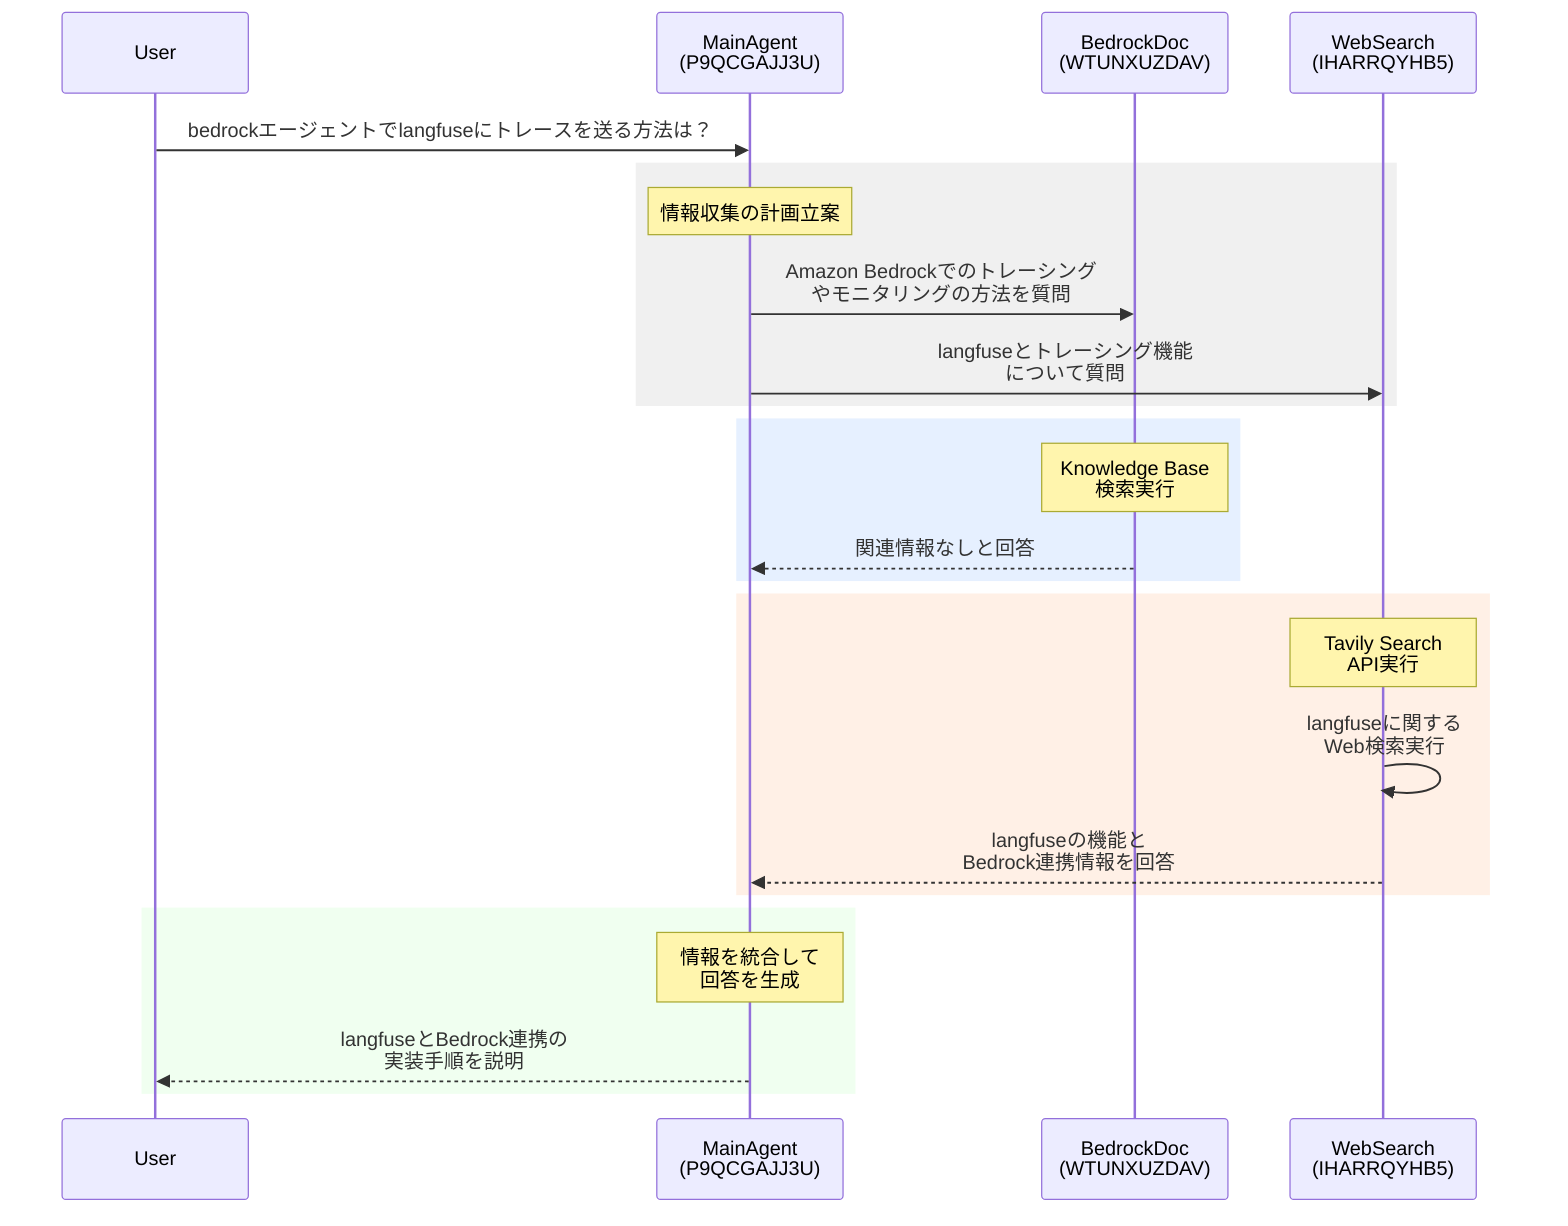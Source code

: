 sequenceDiagram
    participant User
    participant Main as MainAgent<br>(P9QCGAJJ3U)
    participant Bedrock as BedrockDoc<br>(WTUNXUZDAV)
    participant Web as WebSearch<br>(IHARRQYHB5)
    
    User->>Main: bedrockエージェントでlangfuseにトレースを送る方法は？

    rect rgb(240, 240, 240)
        Note over Main: 情報収集の計画立案
        Main->>Bedrock: Amazon Bedrockでのトレーシング<br>やモニタリングの方法を質問
        Main->>Web: langfuseとトレーシング機能<br>について質問
    end

    rect rgb(230, 240, 255)
        Note over Bedrock: Knowledge Base<br>検索実行
        Bedrock-->>Main: 関連情報なしと回答
    end

    rect rgb(255, 240, 230)
        Note over Web: Tavily Search<br>API実行
        Web->>Web: langfuseに関する<br>Web検索実行
        Web-->>Main: langfuseの機能と<br>Bedrock連携情報を回答
    end

    rect rgb(240, 255, 240)
        Note over Main: 情報を統合して<br>回答を生成
        Main-->>User: langfuseとBedrock連携の<br>実装手順を説明
    end